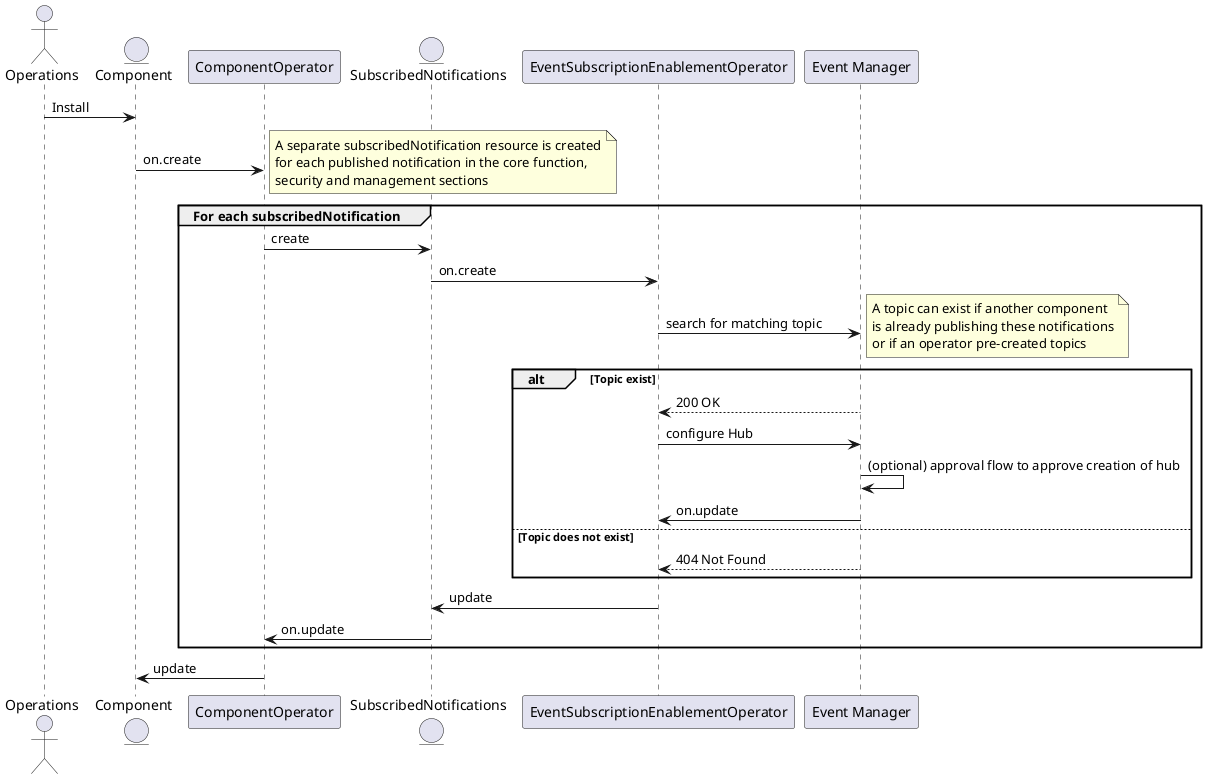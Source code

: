 @startuml

actor Operations
entity Component
participant ComponentOperator
entity SubscribedNotifications
participant EventSubscriptionEnablementOperator
participant "Event Manager" as TMFC019

Component <- Operations : Install
Component -> ComponentOperator: on.create 
note right
    A separate subscribedNotification resource is created
    for each published notification in the core function,
    security and management sections
end note
group For each subscribedNotification
	ComponentOperator -> SubscribedNotifications: create
    SubscribedNotifications -> EventSubscriptionEnablementOperator: on.create     
    EventSubscriptionEnablementOperator -> TMFC019: search for matching topic
    note right
    	A topic can exist if another component
    	is already publishing these notifications
    	or if an operator pre-created topics
    end note
    alt Topic exist
    	EventSubscriptionEnablementOperator <-- TMFC019: 200 OK
    	EventSubscriptionEnablementOperator -> TMFC019 : configure Hub
    	TMFC019 -> TMFC019: (optional) approval flow to approve creation of hub
    	EventSubscriptionEnablementOperator <- TMFC019 : on.update
    else Topic does not exist
     	EventSubscriptionEnablementOperator <-- TMFC019: 404 Not Found
    end alt
    SubscribedNotifications <- EventSubscriptionEnablementOperator: update
    ComponentOperator <- SubscribedNotifications: on.update
end
Component <- ComponentOperator: update 

@enduml
